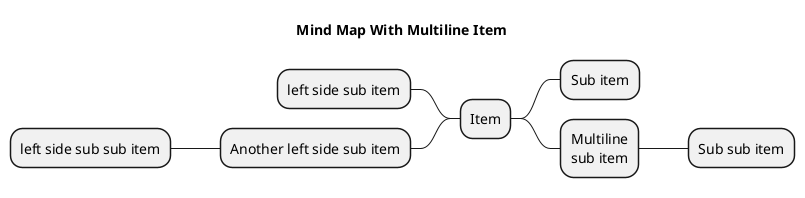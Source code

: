 @startmindmap MindMapMultilineItem

title Mind Map With Multiline Item

* Item
** Sub item
**:Multiline
sub item;
*** Sub sub item

left side

** left side sub item
** Another left side sub item
*** left side sub sub item

' NOTES:
' - no space before :
@endmindmap
